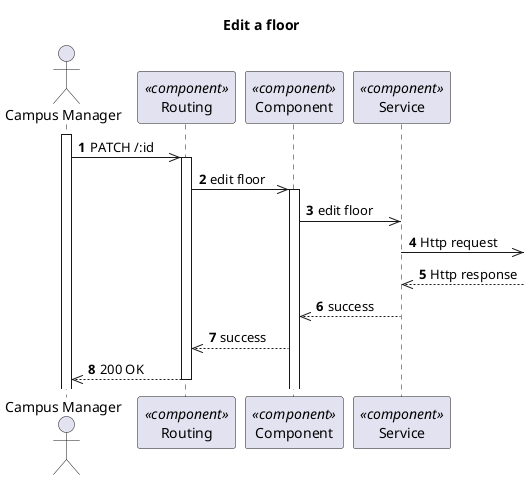 @startuml Process View - Level 3

autonumber
skinparam packageStyle rect

title Edit a floor

actor "Campus Manager" as CM
participant "Routing" as routing <<component>>
participant "Component" as comp <<component>>
participant "Service" as service <<component>>

activate CM
CM->> routing : PATCH /:id
activate routing
routing ->> comp : edit floor

activate comp
comp ->> service : edit floor

service ->> : Http request
service <<-- : Http response

service -->> comp : success
deactivate service

comp -->> routing : success

CM<<-- routing : 200 OK
deactivate routing

@enduml
